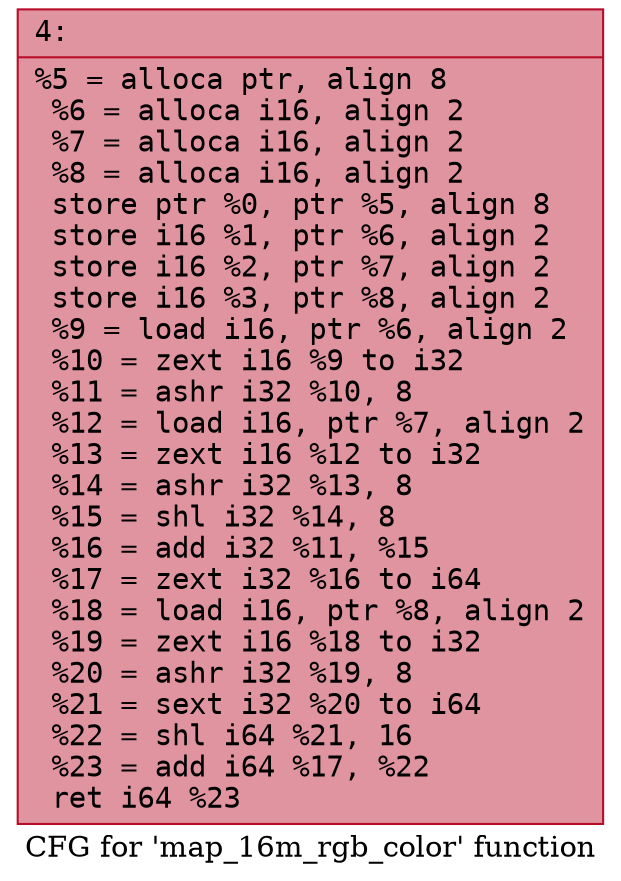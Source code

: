 digraph "CFG for 'map_16m_rgb_color' function" {
	label="CFG for 'map_16m_rgb_color' function";

	Node0x600001514a00 [shape=record,color="#b70d28ff", style=filled, fillcolor="#b70d2870" fontname="Courier",label="{4:\l|  %5 = alloca ptr, align 8\l  %6 = alloca i16, align 2\l  %7 = alloca i16, align 2\l  %8 = alloca i16, align 2\l  store ptr %0, ptr %5, align 8\l  store i16 %1, ptr %6, align 2\l  store i16 %2, ptr %7, align 2\l  store i16 %3, ptr %8, align 2\l  %9 = load i16, ptr %6, align 2\l  %10 = zext i16 %9 to i32\l  %11 = ashr i32 %10, 8\l  %12 = load i16, ptr %7, align 2\l  %13 = zext i16 %12 to i32\l  %14 = ashr i32 %13, 8\l  %15 = shl i32 %14, 8\l  %16 = add i32 %11, %15\l  %17 = zext i32 %16 to i64\l  %18 = load i16, ptr %8, align 2\l  %19 = zext i16 %18 to i32\l  %20 = ashr i32 %19, 8\l  %21 = sext i32 %20 to i64\l  %22 = shl i64 %21, 16\l  %23 = add i64 %17, %22\l  ret i64 %23\l}"];
}
